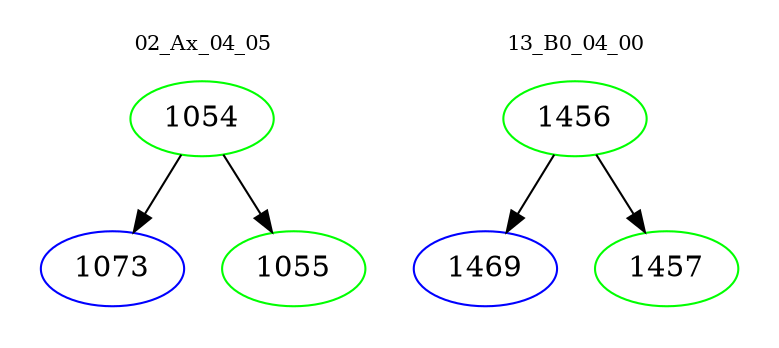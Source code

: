 digraph{
subgraph cluster_0 {
color = white
label = "02_Ax_04_05";
fontsize=10;
T0_1054 [label="1054", color="green"]
T0_1054 -> T0_1073 [color="black"]
T0_1073 [label="1073", color="blue"]
T0_1054 -> T0_1055 [color="black"]
T0_1055 [label="1055", color="green"]
}
subgraph cluster_1 {
color = white
label = "13_B0_04_00";
fontsize=10;
T1_1456 [label="1456", color="green"]
T1_1456 -> T1_1469 [color="black"]
T1_1469 [label="1469", color="blue"]
T1_1456 -> T1_1457 [color="black"]
T1_1457 [label="1457", color="green"]
}
}
